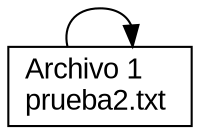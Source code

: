 digraph L {
  node [shape=record fontname=Arial];
  rankdir=LR;
0 [label="Archivo 1 \lprueba2.txt \l"]
0 -> 0
 }